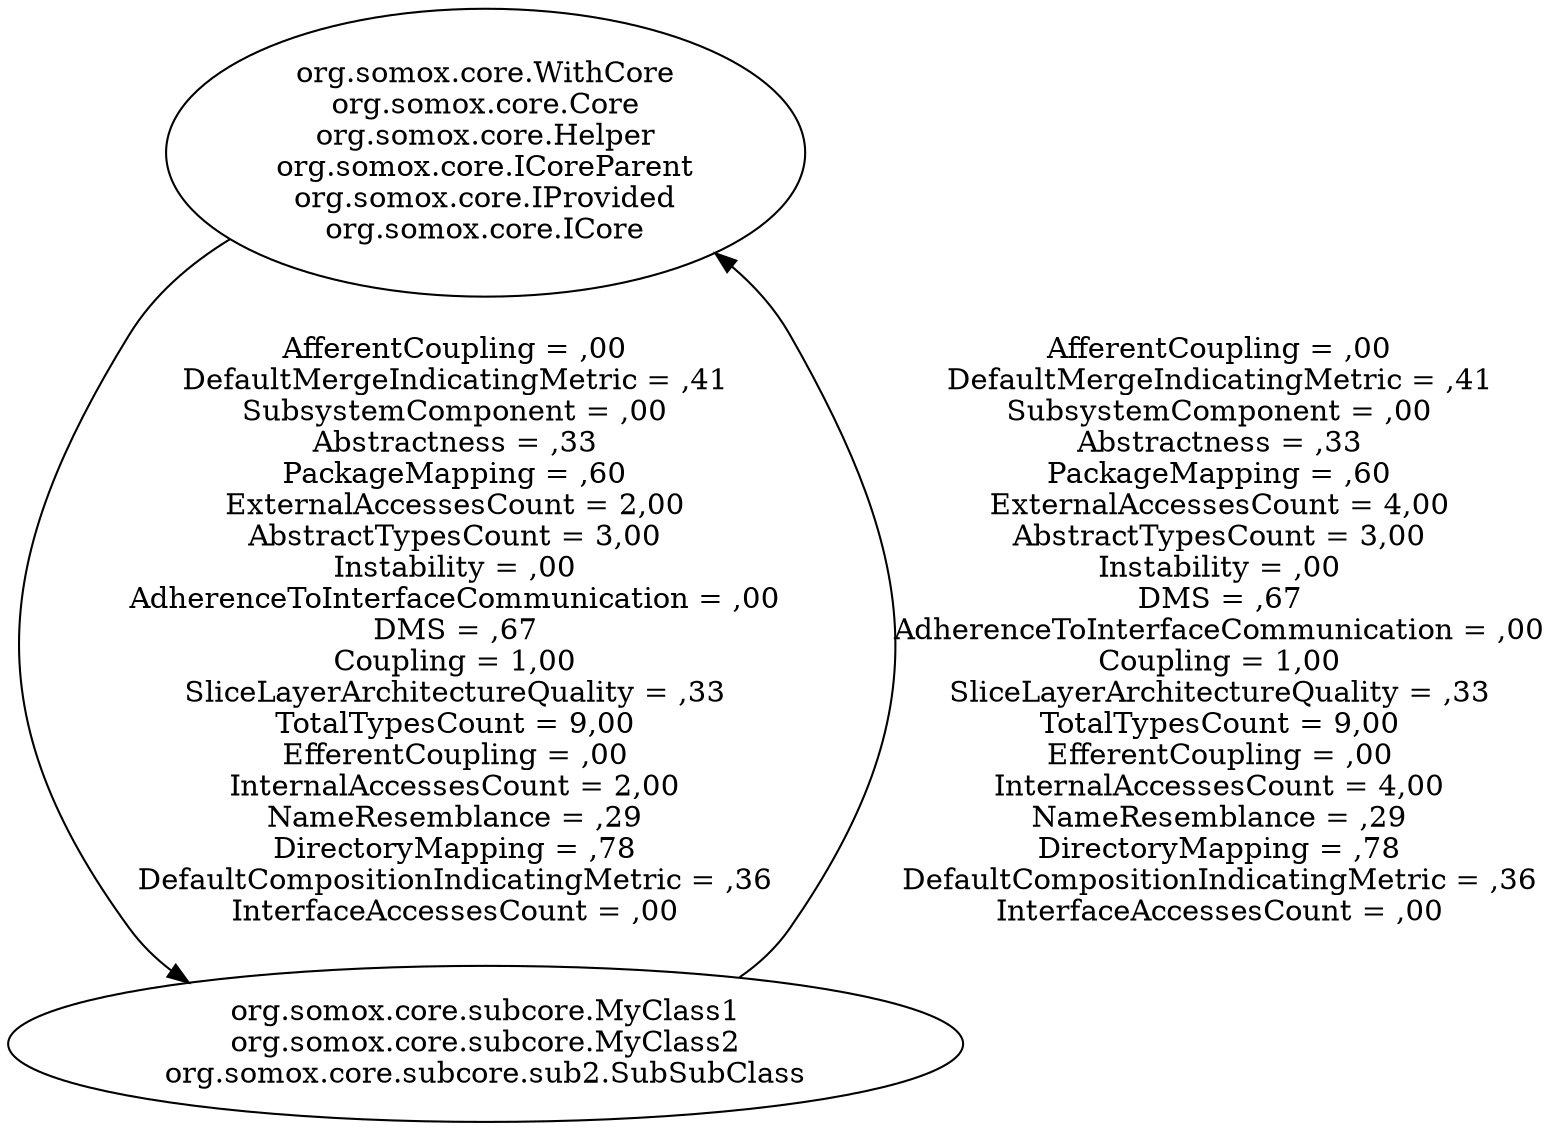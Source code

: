 digraph G {
"org.somox.core.WithCore\norg.somox.core.Core\norg.somox.core.Helper\norg.somox.core.ICoreParent\norg.somox.core.IProvided\norg.somox.core.ICore";
"org.somox.core.subcore.MyClass1\norg.somox.core.subcore.MyClass2\norg.somox.core.subcore.sub2.SubSubClass";
"org.somox.core.subcore.MyClass1\norg.somox.core.subcore.MyClass2\norg.somox.core.subcore.sub2.SubSubClass" -> "org.somox.core.WithCore\norg.somox.core.Core\norg.somox.core.Helper\norg.somox.core.ICoreParent\norg.somox.core.IProvided\norg.somox.core.ICore" [label="AfferentCoupling = ,00\nDefaultMergeIndicatingMetric = ,41\nSubsystemComponent = ,00\nAbstractness = ,33\nPackageMapping = ,60\nExternalAccessesCount = 4,00\nAbstractTypesCount = 3,00\nInstability = ,00\nDMS = ,67\nAdherenceToInterfaceCommunication = ,00\nCoupling = 1,00\nSliceLayerArchitectureQuality = ,33\nTotalTypesCount = 9,00\nEfferentCoupling = ,00\nInternalAccessesCount = 4,00\nNameResemblance = ,29\nDirectoryMapping = ,78\nDefaultCompositionIndicatingMetric = ,36\nInterfaceAccessesCount = ,00\n"];
"org.somox.core.WithCore\norg.somox.core.Core\norg.somox.core.Helper\norg.somox.core.ICoreParent\norg.somox.core.IProvided\norg.somox.core.ICore" -> "org.somox.core.subcore.MyClass1\norg.somox.core.subcore.MyClass2\norg.somox.core.subcore.sub2.SubSubClass" [label="AfferentCoupling = ,00\nDefaultMergeIndicatingMetric = ,41\nSubsystemComponent = ,00\nAbstractness = ,33\nPackageMapping = ,60\nExternalAccessesCount = 2,00\nAbstractTypesCount = 3,00\nInstability = ,00\nAdherenceToInterfaceCommunication = ,00\nDMS = ,67\nCoupling = 1,00\nSliceLayerArchitectureQuality = ,33\nTotalTypesCount = 9,00\nEfferentCoupling = ,00\nInternalAccessesCount = 2,00\nNameResemblance = ,29\nDirectoryMapping = ,78\nDefaultCompositionIndicatingMetric = ,36\nInterfaceAccessesCount = ,00\n"];
}
